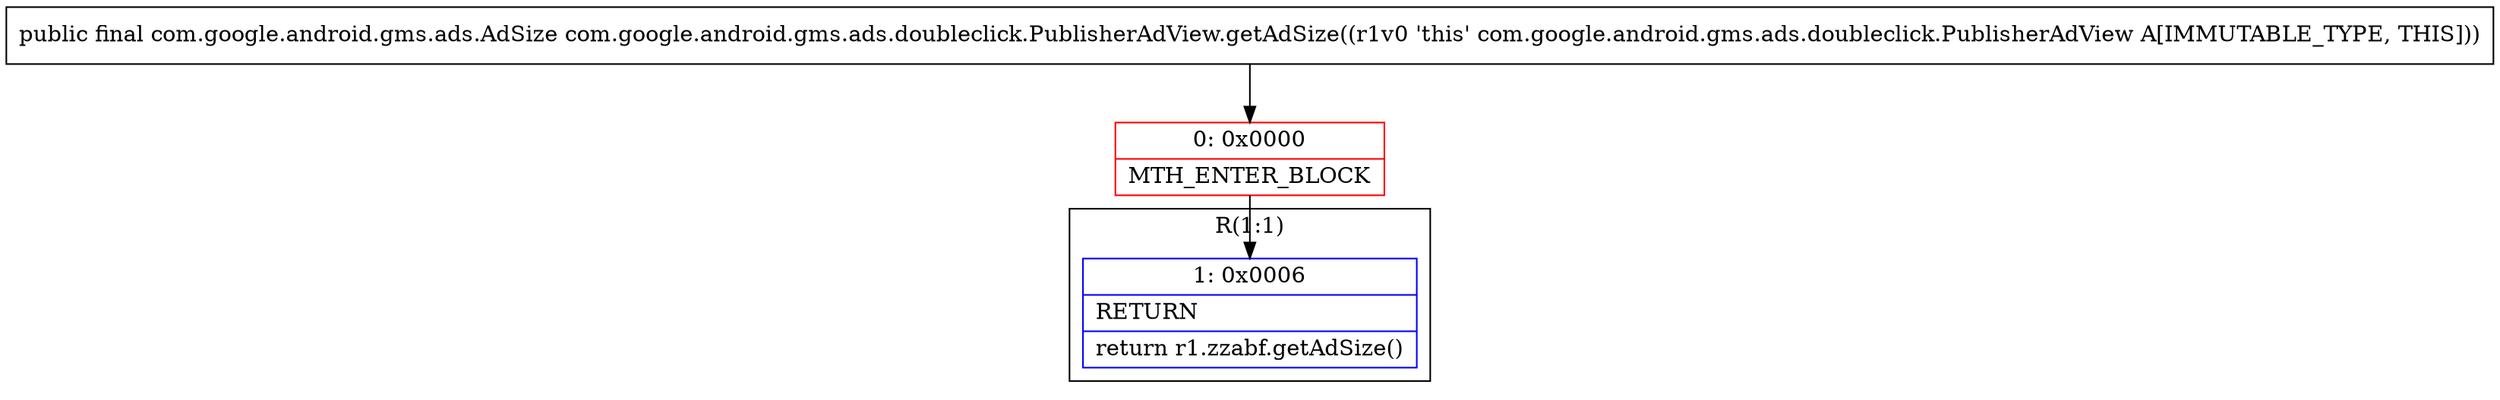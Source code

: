 digraph "CFG forcom.google.android.gms.ads.doubleclick.PublisherAdView.getAdSize()Lcom\/google\/android\/gms\/ads\/AdSize;" {
subgraph cluster_Region_1924315631 {
label = "R(1:1)";
node [shape=record,color=blue];
Node_1 [shape=record,label="{1\:\ 0x0006|RETURN\l|return r1.zzabf.getAdSize()\l}"];
}
Node_0 [shape=record,color=red,label="{0\:\ 0x0000|MTH_ENTER_BLOCK\l}"];
MethodNode[shape=record,label="{public final com.google.android.gms.ads.AdSize com.google.android.gms.ads.doubleclick.PublisherAdView.getAdSize((r1v0 'this' com.google.android.gms.ads.doubleclick.PublisherAdView A[IMMUTABLE_TYPE, THIS])) }"];
MethodNode -> Node_0;
Node_0 -> Node_1;
}


